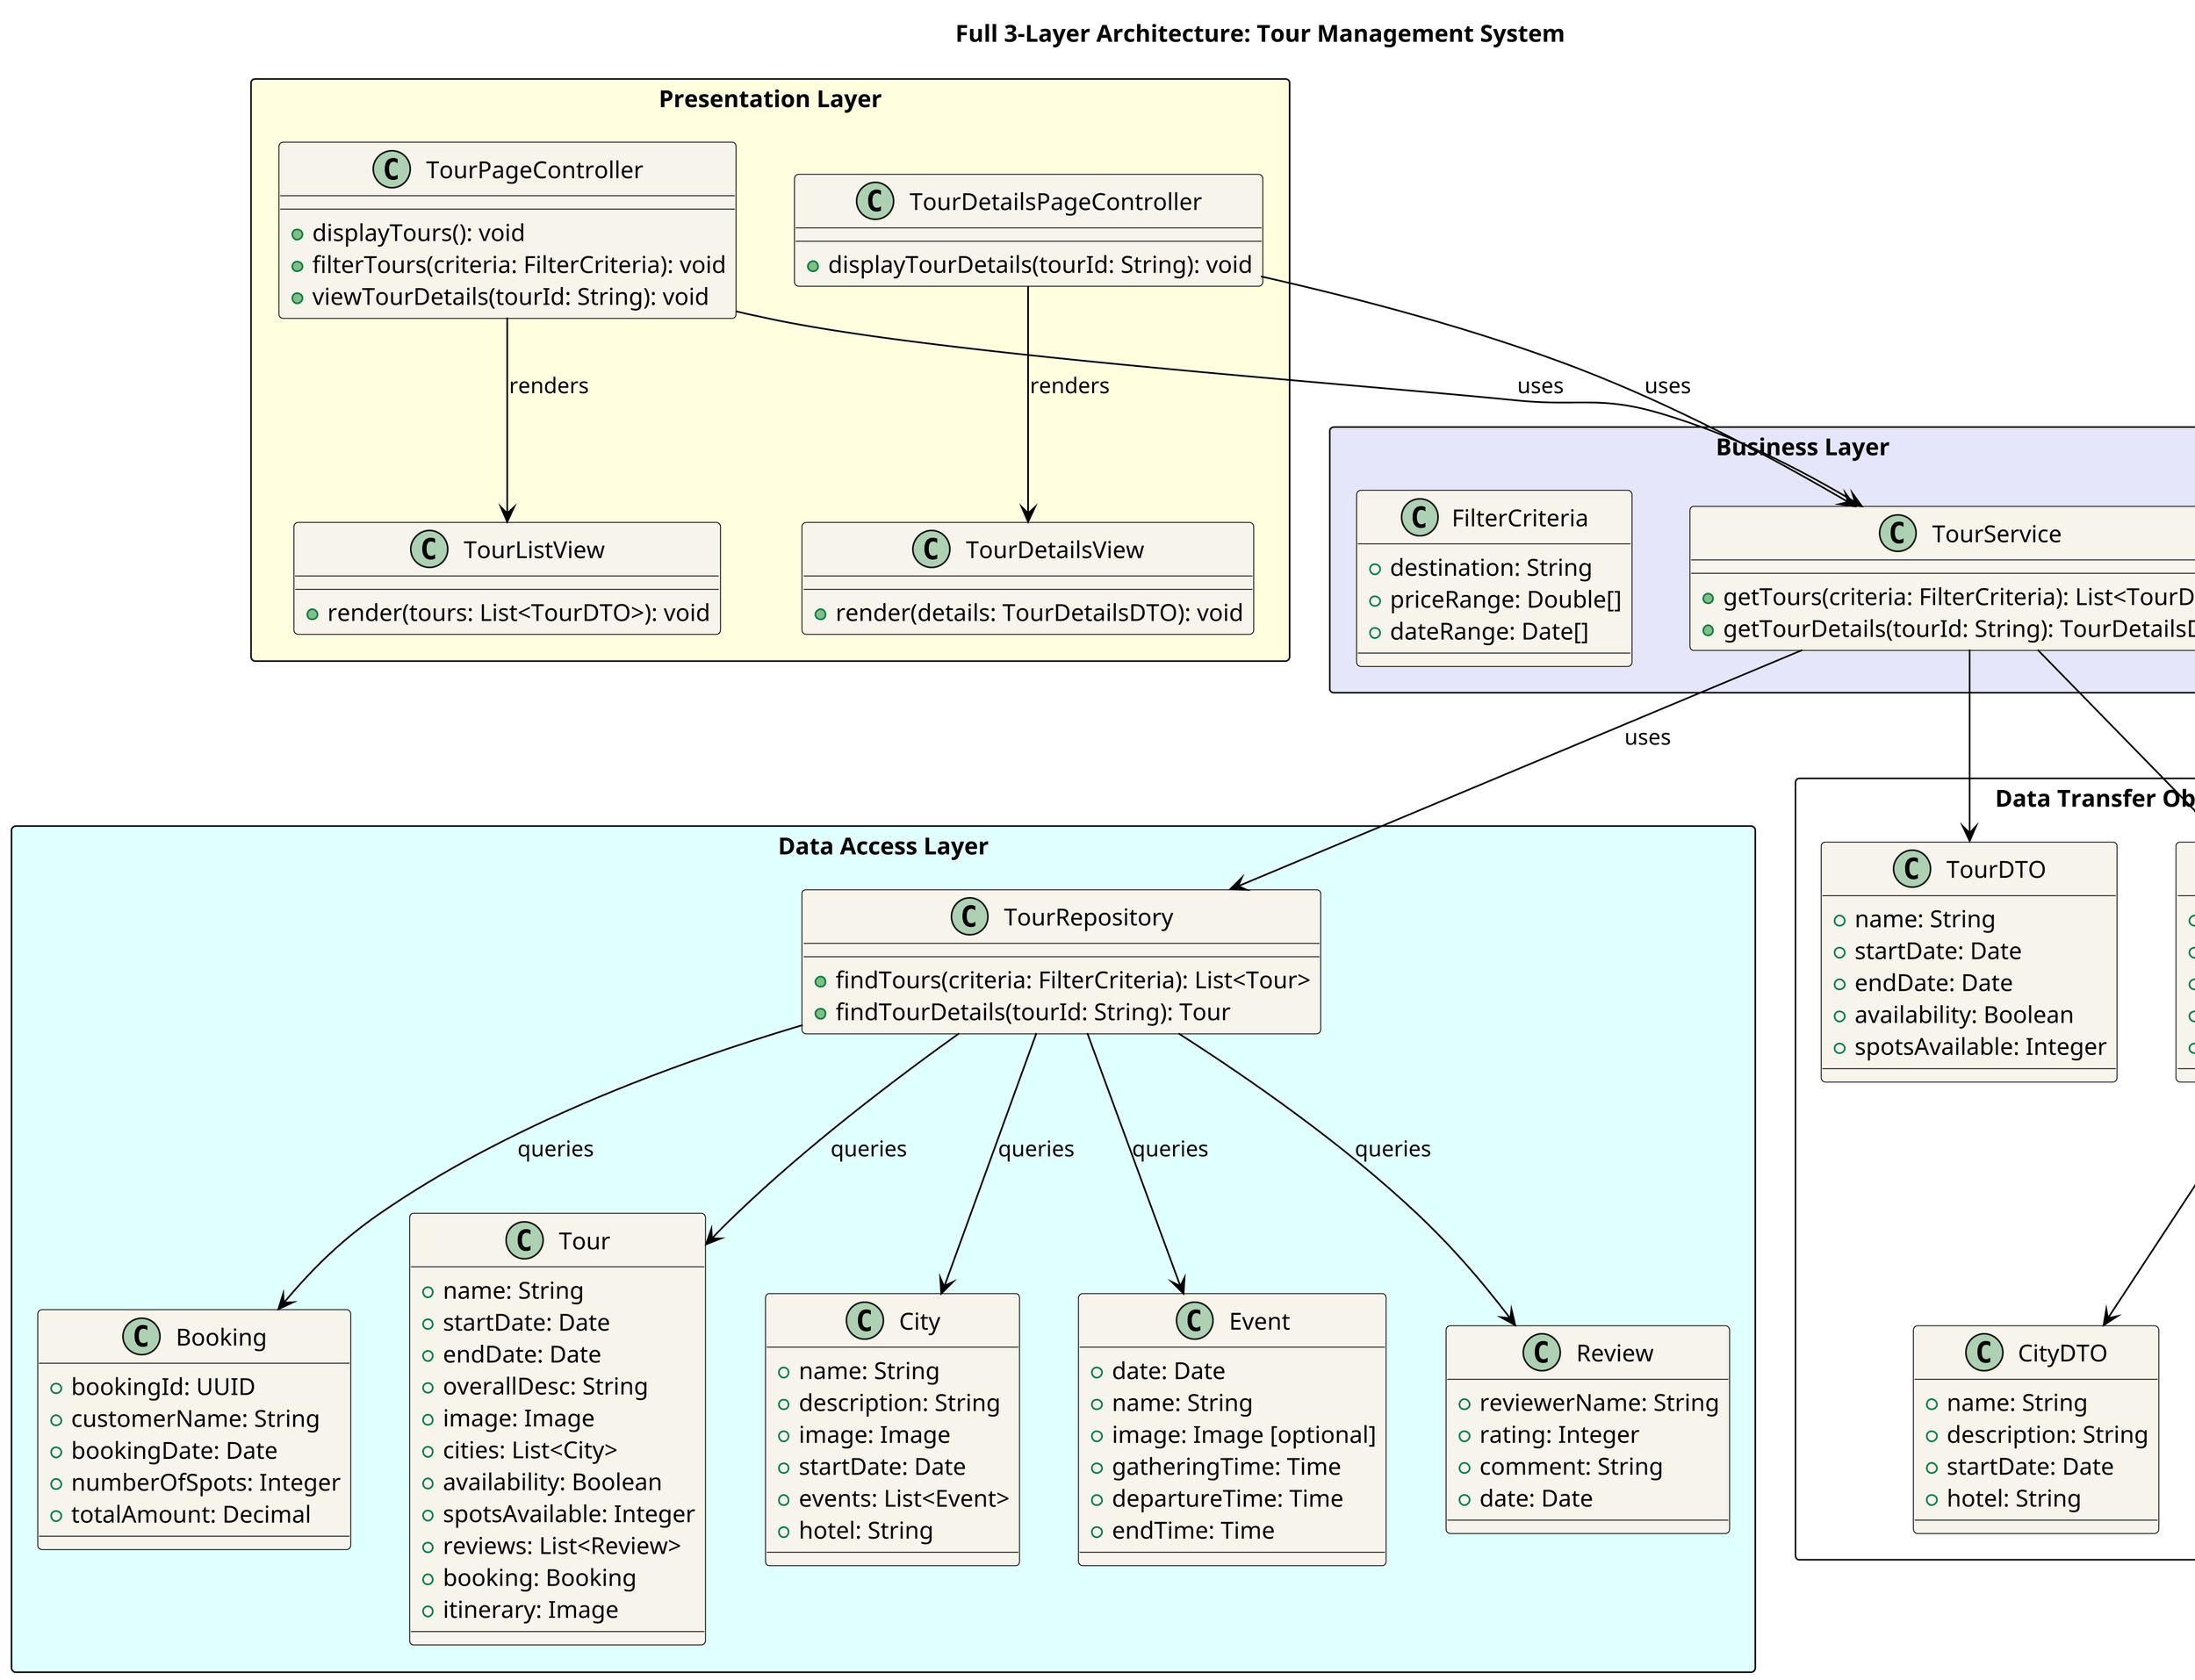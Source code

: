 @startuml
skinparam class {
    BackgroundColor #f7f4eb
    BorderColor Black
    ArrowColor Black
}
skinparam dpi 300

title Full 3-Layer Architecture: Tour Management System

' Presentation Layer
package "Presentation Layer" <<Rectangle>> #LightYellow {
    class TourPageController {
        + displayTours(): void
        + filterTours(criteria: FilterCriteria): void
        + viewTourDetails(tourId: String): void
    }

    class TourDetailsPageController {
        + displayTourDetails(tourId: String): void
    }

    class TourListView {
        + render(tours: List<TourDTO>): void
    }

    class TourDetailsView {
        + render(details: TourDetailsDTO): void
    }

    TourPageController --> TourListView : "renders"
    TourDetailsPageController --> TourDetailsView : "renders"
}

' Business Layer
package "Business Layer" <<Rectangle>> #Lavender {
    class TourService {
        + getTours(criteria: FilterCriteria): List<TourDTO>
        + getTourDetails(tourId: String): TourDetailsDTO
    }

    class FilterCriteria {
        + destination: String
        + priceRange: Double[]
        + dateRange: Date[]
    }

    TourPageController --> TourService : "uses"
    TourDetailsPageController --> TourService : "uses"
}

' Data Access Layer
package "Data Access Layer" <<Rectangle>> #LightCyan {
    class Tour {
        + name: String
        + startDate: Date
        + endDate: Date
        + overallDesc: String
        + image: Image
        + cities: List<City>
        + availability: Boolean
        + spotsAvailable: Integer
        + reviews: List<Review>
        + booking: Booking
        + itinerary: Image
    }

    class City {
        + name: String
        + description: String
        + image: Image
        + startDate: Date
        + events: List<Event>
        + hotel: String
    }

    class Event {
        + date: Date
        + name: String
        + image: Image [optional]
        + gatheringTime: Time
        + departureTime: Time
        + endTime: Time
    }

    class Review {
        + reviewerName: String
        + rating: Integer
        + comment: String
        + date: Date
    }

    class Booking {
        + bookingId: UUID
        + customerName: String
        + bookingDate: Date
        + numberOfSpots: Integer
        + totalAmount: Decimal
    }

    class TourRepository {
        + findTours(criteria: FilterCriteria): List<Tour>
        + findTourDetails(tourId: String): Tour
    }

    TourService --> TourRepository : "uses"
    TourRepository --> Tour : "queries"
    TourRepository --> City : "queries"
    TourRepository --> Event : "queries"
    TourRepository --> Review : "queries"
    TourRepository --> Booking : "queries"
}

' Data Transfer Objects
package "Data Transfer Objects (DTOs)" <<Rectangle>> #White {
    class TourDTO {
        + name: String
        + startDate: Date
        + endDate: Date
        + availability: Boolean
        + spotsAvailable: Integer
    }

    class TourDetailsDTO {
        + name: String
        + overallDesc: String
        + cities: List<CityDTO>
        + itineraries: List<Image>
        + reviews: List<ReviewDTO>
    }

    class CityDTO {
        + name: String
        + description: String
        + startDate: Date
        + hotel: String
    }

    class ReviewDTO {
        + reviewerName: String
        + rating: Integer
        + comment: String
        + date: Date
    }

    TourService --> TourDTO
    TourService --> TourDetailsDTO
    TourDetailsDTO --> CityDTO
    TourDetailsDTO --> ReviewDTO
}

@enduml
